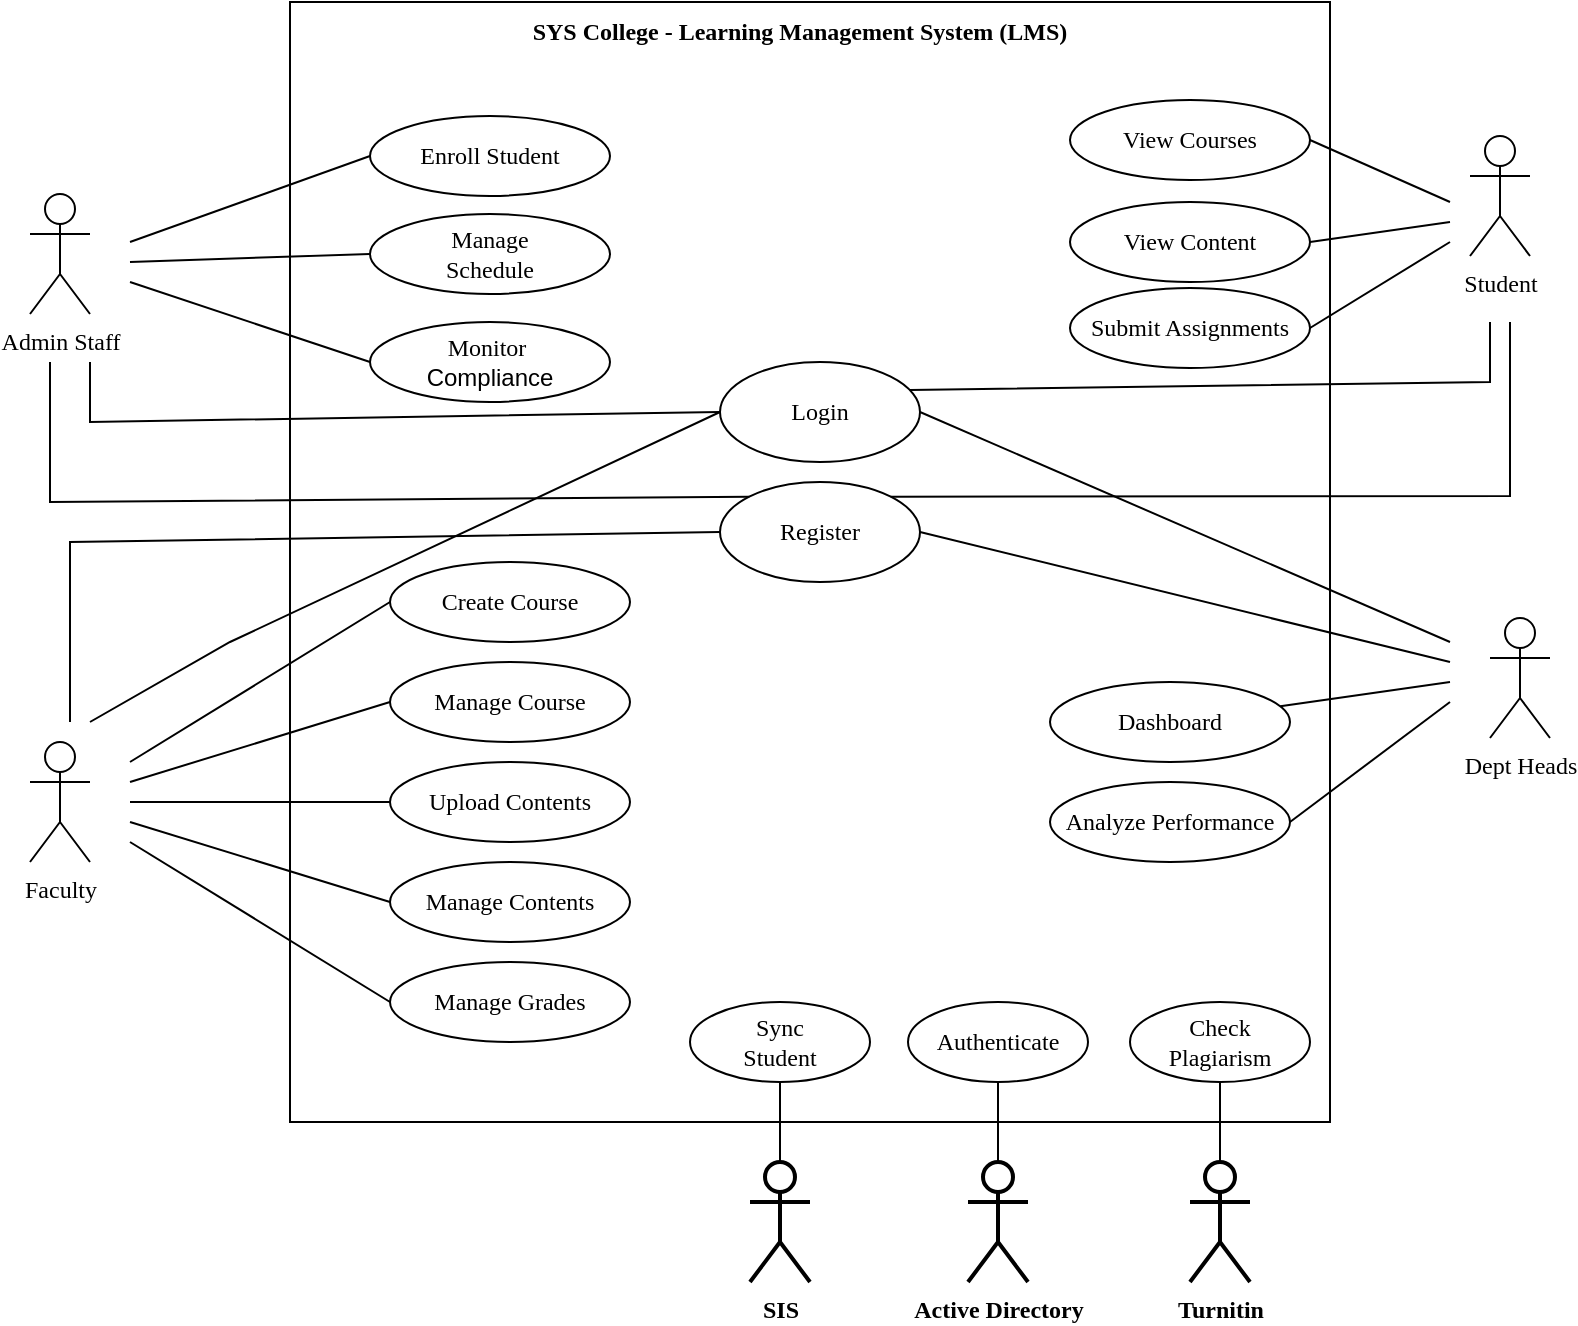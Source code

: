 <mxfile version="26.2.2">
  <diagram name="Page-1" id="B2osDXw-ezYZbNsR_Z3_">
    <mxGraphModel dx="1428" dy="841" grid="1" gridSize="10" guides="1" tooltips="1" connect="1" arrows="1" fold="1" page="1" pageScale="1" pageWidth="1169" pageHeight="827" math="0" shadow="0">
      <root>
        <mxCell id="0" />
        <mxCell id="1" parent="0" />
        <mxCell id="0ylvnw2IUj-sxXQejw1h-1" value="" style="rounded=0;whiteSpace=wrap;html=1;" vertex="1" parent="1">
          <mxGeometry x="320" y="120" width="520" height="560" as="geometry" />
        </mxCell>
        <mxCell id="0ylvnw2IUj-sxXQejw1h-2" value="&lt;font face=&quot;Verdana&quot;&gt;Admin Staff&lt;/font&gt;" style="shape=umlActor;verticalLabelPosition=bottom;verticalAlign=top;html=1;outlineConnect=0;" vertex="1" parent="1">
          <mxGeometry x="190" y="216" width="30" height="60" as="geometry" />
        </mxCell>
        <mxCell id="0ylvnw2IUj-sxXQejw1h-3" value="&lt;font face=&quot;Verdana&quot;&gt;Faculty&lt;/font&gt;" style="shape=umlActor;verticalLabelPosition=bottom;verticalAlign=top;html=1;outlineConnect=0;" vertex="1" parent="1">
          <mxGeometry x="190" y="490" width="30" height="60" as="geometry" />
        </mxCell>
        <mxCell id="0ylvnw2IUj-sxXQejw1h-4" value="&lt;font face=&quot;Verdana&quot;&gt;Student&lt;/font&gt;" style="shape=umlActor;verticalLabelPosition=bottom;verticalAlign=top;html=1;outlineConnect=0;" vertex="1" parent="1">
          <mxGeometry x="910" y="187" width="30" height="60" as="geometry" />
        </mxCell>
        <mxCell id="0ylvnw2IUj-sxXQejw1h-5" value="&lt;font face=&quot;Verdana&quot;&gt;Dept Heads&lt;/font&gt;" style="shape=umlActor;verticalLabelPosition=bottom;verticalAlign=top;html=1;outlineConnect=0;" vertex="1" parent="1">
          <mxGeometry x="920" y="428" width="30" height="60" as="geometry" />
        </mxCell>
        <mxCell id="0ylvnw2IUj-sxXQejw1h-6" value="&lt;font face=&quot;Verdana&quot;&gt;Enroll Student&lt;/font&gt;" style="ellipse;whiteSpace=wrap;html=1;" vertex="1" parent="1">
          <mxGeometry x="360" y="177" width="120" height="40" as="geometry" />
        </mxCell>
        <mxCell id="0ylvnw2IUj-sxXQejw1h-7" value="&lt;font face=&quot;Verdana&quot;&gt;Manage&lt;/font&gt;&lt;div&gt;&lt;font face=&quot;Verdana&quot;&gt;Schedule&lt;/font&gt;&lt;/div&gt;" style="ellipse;whiteSpace=wrap;html=1;" vertex="1" parent="1">
          <mxGeometry x="360" y="226" width="120" height="40" as="geometry" />
        </mxCell>
        <mxCell id="0ylvnw2IUj-sxXQejw1h-8" value="&lt;font face=&quot;Verdana&quot;&gt;Monitor&amp;nbsp;&lt;/font&gt;&lt;div&gt;&lt;span style=&quot;background-color: transparent; color: light-dark(rgb(0, 0, 0), rgb(255, 255, 255));&quot;&gt;Compliance&lt;/span&gt;&lt;/div&gt;" style="ellipse;whiteSpace=wrap;html=1;" vertex="1" parent="1">
          <mxGeometry x="360" y="280" width="120" height="40" as="geometry" />
        </mxCell>
        <mxCell id="0ylvnw2IUj-sxXQejw1h-9" value="&lt;font face=&quot;Verdana&quot;&gt;Create Course&lt;/font&gt;" style="ellipse;whiteSpace=wrap;html=1;" vertex="1" parent="1">
          <mxGeometry x="370" y="400" width="120" height="40" as="geometry" />
        </mxCell>
        <mxCell id="0ylvnw2IUj-sxXQejw1h-10" value="&lt;font face=&quot;Verdana&quot;&gt;Manage Course&lt;/font&gt;" style="ellipse;whiteSpace=wrap;html=1;" vertex="1" parent="1">
          <mxGeometry x="370" y="450" width="120" height="40" as="geometry" />
        </mxCell>
        <mxCell id="0ylvnw2IUj-sxXQejw1h-11" value="&lt;font face=&quot;Verdana&quot;&gt;Upload Contents&lt;/font&gt;" style="ellipse;whiteSpace=wrap;html=1;" vertex="1" parent="1">
          <mxGeometry x="370" y="500" width="120" height="40" as="geometry" />
        </mxCell>
        <mxCell id="0ylvnw2IUj-sxXQejw1h-12" value="&lt;font face=&quot;Verdana&quot;&gt;Manage Contents&lt;/font&gt;" style="ellipse;whiteSpace=wrap;html=1;" vertex="1" parent="1">
          <mxGeometry x="370" y="550" width="120" height="40" as="geometry" />
        </mxCell>
        <mxCell id="0ylvnw2IUj-sxXQejw1h-13" value="&lt;font face=&quot;Verdana&quot;&gt;Manage Grades&lt;/font&gt;" style="ellipse;whiteSpace=wrap;html=1;" vertex="1" parent="1">
          <mxGeometry x="370" y="600" width="120" height="40" as="geometry" />
        </mxCell>
        <mxCell id="0ylvnw2IUj-sxXQejw1h-14" value="&lt;font face=&quot;Verdana&quot;&gt;Register&lt;/font&gt;" style="ellipse;whiteSpace=wrap;html=1;" vertex="1" parent="1">
          <mxGeometry x="535" y="360" width="100" height="50" as="geometry" />
        </mxCell>
        <mxCell id="0ylvnw2IUj-sxXQejw1h-15" value="&lt;font face=&quot;Verdana&quot;&gt;Login&lt;/font&gt;" style="ellipse;whiteSpace=wrap;html=1;" vertex="1" parent="1">
          <mxGeometry x="535" y="300" width="100" height="50" as="geometry" />
        </mxCell>
        <mxCell id="0ylvnw2IUj-sxXQejw1h-16" value="&lt;font face=&quot;Verdana&quot;&gt;View Courses&lt;/font&gt;" style="ellipse;whiteSpace=wrap;html=1;" vertex="1" parent="1">
          <mxGeometry x="710" y="169" width="120" height="40" as="geometry" />
        </mxCell>
        <mxCell id="0ylvnw2IUj-sxXQejw1h-17" value="&lt;font face=&quot;Verdana&quot;&gt;View Content&lt;/font&gt;" style="ellipse;whiteSpace=wrap;html=1;" vertex="1" parent="1">
          <mxGeometry x="710" y="220" width="120" height="40" as="geometry" />
        </mxCell>
        <mxCell id="0ylvnw2IUj-sxXQejw1h-18" value="&lt;font face=&quot;Verdana&quot;&gt;Submit Assignments&lt;/font&gt;" style="ellipse;whiteSpace=wrap;html=1;" vertex="1" parent="1">
          <mxGeometry x="710" y="263" width="120" height="40" as="geometry" />
        </mxCell>
        <mxCell id="0ylvnw2IUj-sxXQejw1h-19" value="&lt;font face=&quot;Verdana&quot;&gt;&lt;b&gt;SYS College - Learning Management System (LMS)&lt;/b&gt;&lt;/font&gt;" style="text;html=1;align=center;verticalAlign=middle;whiteSpace=wrap;rounded=0;" vertex="1" parent="1">
          <mxGeometry x="320" y="120" width="510" height="30" as="geometry" />
        </mxCell>
        <mxCell id="0ylvnw2IUj-sxXQejw1h-20" value="&lt;font face=&quot;Verdana&quot;&gt;Dashboard&lt;/font&gt;" style="ellipse;whiteSpace=wrap;html=1;" vertex="1" parent="1">
          <mxGeometry x="700" y="460" width="120" height="40" as="geometry" />
        </mxCell>
        <mxCell id="0ylvnw2IUj-sxXQejw1h-21" value="&lt;font face=&quot;Verdana&quot;&gt;Analyze Performance&lt;/font&gt;" style="ellipse;whiteSpace=wrap;html=1;" vertex="1" parent="1">
          <mxGeometry x="700" y="510" width="120" height="40" as="geometry" />
        </mxCell>
        <mxCell id="0ylvnw2IUj-sxXQejw1h-22" value="" style="endArrow=none;html=1;rounded=0;entryX=0;entryY=0.5;entryDx=0;entryDy=0;" edge="1" parent="1" target="0ylvnw2IUj-sxXQejw1h-6">
          <mxGeometry width="50" height="50" relative="1" as="geometry">
            <mxPoint x="240" y="240" as="sourcePoint" />
            <mxPoint x="200" y="350" as="targetPoint" />
          </mxGeometry>
        </mxCell>
        <mxCell id="0ylvnw2IUj-sxXQejw1h-23" value="" style="endArrow=none;html=1;rounded=0;entryX=0;entryY=0.5;entryDx=0;entryDy=0;" edge="1" parent="1" target="0ylvnw2IUj-sxXQejw1h-7">
          <mxGeometry width="50" height="50" relative="1" as="geometry">
            <mxPoint x="240" y="250" as="sourcePoint" />
            <mxPoint x="250" y="340" as="targetPoint" />
          </mxGeometry>
        </mxCell>
        <mxCell id="0ylvnw2IUj-sxXQejw1h-24" value="" style="endArrow=none;html=1;rounded=0;entryX=0;entryY=0.5;entryDx=0;entryDy=0;" edge="1" parent="1" target="0ylvnw2IUj-sxXQejw1h-8">
          <mxGeometry width="50" height="50" relative="1" as="geometry">
            <mxPoint x="240" y="260" as="sourcePoint" />
            <mxPoint x="250" y="350" as="targetPoint" />
          </mxGeometry>
        </mxCell>
        <mxCell id="0ylvnw2IUj-sxXQejw1h-25" value="" style="endArrow=none;html=1;rounded=0;entryX=0;entryY=0.5;entryDx=0;entryDy=0;" edge="1" parent="1" target="0ylvnw2IUj-sxXQejw1h-9">
          <mxGeometry width="50" height="50" relative="1" as="geometry">
            <mxPoint x="240" y="500" as="sourcePoint" />
            <mxPoint x="290" y="430" as="targetPoint" />
          </mxGeometry>
        </mxCell>
        <mxCell id="0ylvnw2IUj-sxXQejw1h-26" value="" style="endArrow=none;html=1;rounded=0;entryX=0;entryY=0.5;entryDx=0;entryDy=0;" edge="1" parent="1" target="0ylvnw2IUj-sxXQejw1h-10">
          <mxGeometry width="50" height="50" relative="1" as="geometry">
            <mxPoint x="240" y="510" as="sourcePoint" />
            <mxPoint x="260" y="570" as="targetPoint" />
          </mxGeometry>
        </mxCell>
        <mxCell id="0ylvnw2IUj-sxXQejw1h-27" value="" style="endArrow=none;html=1;rounded=0;entryX=0;entryY=0.5;entryDx=0;entryDy=0;" edge="1" parent="1" target="0ylvnw2IUj-sxXQejw1h-11">
          <mxGeometry width="50" height="50" relative="1" as="geometry">
            <mxPoint x="240" y="520" as="sourcePoint" />
            <mxPoint x="280" y="620" as="targetPoint" />
          </mxGeometry>
        </mxCell>
        <mxCell id="0ylvnw2IUj-sxXQejw1h-28" value="" style="endArrow=none;html=1;rounded=0;entryX=0;entryY=0.5;entryDx=0;entryDy=0;" edge="1" parent="1" target="0ylvnw2IUj-sxXQejw1h-12">
          <mxGeometry width="50" height="50" relative="1" as="geometry">
            <mxPoint x="240" y="530" as="sourcePoint" />
            <mxPoint x="270" y="610" as="targetPoint" />
          </mxGeometry>
        </mxCell>
        <mxCell id="0ylvnw2IUj-sxXQejw1h-29" value="" style="endArrow=none;html=1;rounded=0;entryX=0;entryY=0.5;entryDx=0;entryDy=0;" edge="1" parent="1" target="0ylvnw2IUj-sxXQejw1h-13">
          <mxGeometry width="50" height="50" relative="1" as="geometry">
            <mxPoint x="240" y="540" as="sourcePoint" />
            <mxPoint x="290" y="620" as="targetPoint" />
          </mxGeometry>
        </mxCell>
        <mxCell id="0ylvnw2IUj-sxXQejw1h-30" value="" style="endArrow=none;html=1;rounded=0;exitX=1;exitY=0.5;exitDx=0;exitDy=0;" edge="1" parent="1" source="0ylvnw2IUj-sxXQejw1h-16">
          <mxGeometry width="50" height="50" relative="1" as="geometry">
            <mxPoint x="850" y="250" as="sourcePoint" />
            <mxPoint x="900" y="220" as="targetPoint" />
          </mxGeometry>
        </mxCell>
        <mxCell id="0ylvnw2IUj-sxXQejw1h-31" value="" style="endArrow=none;html=1;rounded=0;exitX=1;exitY=0.5;exitDx=0;exitDy=0;" edge="1" parent="1" source="0ylvnw2IUj-sxXQejw1h-17">
          <mxGeometry width="50" height="50" relative="1" as="geometry">
            <mxPoint x="870" y="320" as="sourcePoint" />
            <mxPoint x="900" y="230" as="targetPoint" />
          </mxGeometry>
        </mxCell>
        <mxCell id="0ylvnw2IUj-sxXQejw1h-32" value="" style="endArrow=none;html=1;rounded=0;exitX=1;exitY=0.5;exitDx=0;exitDy=0;" edge="1" parent="1" source="0ylvnw2IUj-sxXQejw1h-18">
          <mxGeometry width="50" height="50" relative="1" as="geometry">
            <mxPoint x="850" y="271" as="sourcePoint" />
            <mxPoint x="900" y="240" as="targetPoint" />
          </mxGeometry>
        </mxCell>
        <mxCell id="0ylvnw2IUj-sxXQejw1h-33" value="" style="endArrow=none;html=1;rounded=0;" edge="1" parent="1" source="0ylvnw2IUj-sxXQejw1h-20">
          <mxGeometry width="50" height="50" relative="1" as="geometry">
            <mxPoint x="850" y="480" as="sourcePoint" />
            <mxPoint x="900" y="460" as="targetPoint" />
          </mxGeometry>
        </mxCell>
        <mxCell id="0ylvnw2IUj-sxXQejw1h-34" value="" style="endArrow=none;html=1;rounded=0;exitX=1;exitY=0.5;exitDx=0;exitDy=0;" edge="1" parent="1" source="0ylvnw2IUj-sxXQejw1h-21">
          <mxGeometry width="50" height="50" relative="1" as="geometry">
            <mxPoint x="850" y="530" as="sourcePoint" />
            <mxPoint x="900" y="470" as="targetPoint" />
          </mxGeometry>
        </mxCell>
        <mxCell id="0ylvnw2IUj-sxXQejw1h-35" value="" style="endArrow=none;html=1;rounded=0;entryX=0;entryY=0.5;entryDx=0;entryDy=0;" edge="1" parent="1" target="0ylvnw2IUj-sxXQejw1h-15">
          <mxGeometry width="50" height="50" relative="1" as="geometry">
            <mxPoint x="220" y="300" as="sourcePoint" />
            <mxPoint x="240" y="360" as="targetPoint" />
            <Array as="points">
              <mxPoint x="220" y="330" />
            </Array>
          </mxGeometry>
        </mxCell>
        <mxCell id="0ylvnw2IUj-sxXQejw1h-36" value="" style="endArrow=none;html=1;rounded=0;entryX=0;entryY=0;entryDx=0;entryDy=0;" edge="1" parent="1" target="0ylvnw2IUj-sxXQejw1h-14">
          <mxGeometry width="50" height="50" relative="1" as="geometry">
            <mxPoint x="200" y="300" as="sourcePoint" />
            <mxPoint x="250" y="370" as="targetPoint" />
            <Array as="points">
              <mxPoint x="200" y="370" />
            </Array>
          </mxGeometry>
        </mxCell>
        <mxCell id="0ylvnw2IUj-sxXQejw1h-37" value="" style="endArrow=none;html=1;rounded=0;entryX=0;entryY=0.5;entryDx=0;entryDy=0;" edge="1" parent="1" target="0ylvnw2IUj-sxXQejw1h-15">
          <mxGeometry width="50" height="50" relative="1" as="geometry">
            <mxPoint x="220" y="480" as="sourcePoint" />
            <mxPoint x="220" y="420" as="targetPoint" />
            <Array as="points">
              <mxPoint x="290" y="440" />
            </Array>
          </mxGeometry>
        </mxCell>
        <mxCell id="0ylvnw2IUj-sxXQejw1h-38" value="" style="endArrow=none;html=1;rounded=0;entryX=0;entryY=0.5;entryDx=0;entryDy=0;" edge="1" parent="1" target="0ylvnw2IUj-sxXQejw1h-14">
          <mxGeometry width="50" height="50" relative="1" as="geometry">
            <mxPoint x="210" y="480" as="sourcePoint" />
            <mxPoint x="260" y="410" as="targetPoint" />
            <Array as="points">
              <mxPoint x="210" y="390" />
            </Array>
          </mxGeometry>
        </mxCell>
        <mxCell id="0ylvnw2IUj-sxXQejw1h-39" value="" style="endArrow=none;html=1;rounded=0;exitX=0.95;exitY=0.28;exitDx=0;exitDy=0;exitPerimeter=0;" edge="1" parent="1" source="0ylvnw2IUj-sxXQejw1h-15">
          <mxGeometry width="50" height="50" relative="1" as="geometry">
            <mxPoint x="640" y="314" as="sourcePoint" />
            <mxPoint x="920" y="280" as="targetPoint" />
            <Array as="points">
              <mxPoint x="920" y="310" />
            </Array>
          </mxGeometry>
        </mxCell>
        <mxCell id="0ylvnw2IUj-sxXQejw1h-40" value="" style="endArrow=none;html=1;rounded=0;exitX=1;exitY=0;exitDx=0;exitDy=0;" edge="1" parent="1" source="0ylvnw2IUj-sxXQejw1h-14">
          <mxGeometry width="50" height="50" relative="1" as="geometry">
            <mxPoint x="890" y="380" as="sourcePoint" />
            <mxPoint x="930" y="280" as="targetPoint" />
            <Array as="points">
              <mxPoint x="930" y="367" />
            </Array>
          </mxGeometry>
        </mxCell>
        <mxCell id="0ylvnw2IUj-sxXQejw1h-41" value="" style="endArrow=none;html=1;rounded=0;entryX=1;entryY=0.5;entryDx=0;entryDy=0;" edge="1" parent="1" target="0ylvnw2IUj-sxXQejw1h-15">
          <mxGeometry width="50" height="50" relative="1" as="geometry">
            <mxPoint x="900" y="440" as="sourcePoint" />
            <mxPoint x="910" y="380" as="targetPoint" />
          </mxGeometry>
        </mxCell>
        <mxCell id="0ylvnw2IUj-sxXQejw1h-42" value="" style="endArrow=none;html=1;rounded=0;exitX=1;exitY=0.5;exitDx=0;exitDy=0;" edge="1" parent="1" source="0ylvnw2IUj-sxXQejw1h-14">
          <mxGeometry width="50" height="50" relative="1" as="geometry">
            <mxPoint x="650" y="470" as="sourcePoint" />
            <mxPoint x="900" y="450" as="targetPoint" />
          </mxGeometry>
        </mxCell>
        <mxCell id="0ylvnw2IUj-sxXQejw1h-43" value="&lt;font face=&quot;Verdana&quot;&gt;&lt;b&gt;SIS&lt;/b&gt;&lt;/font&gt;" style="shape=umlActor;verticalLabelPosition=bottom;verticalAlign=top;html=1;outlineConnect=0;strokeWidth=2;" vertex="1" parent="1">
          <mxGeometry x="550" y="700" width="30" height="60" as="geometry" />
        </mxCell>
        <mxCell id="0ylvnw2IUj-sxXQejw1h-44" value="&lt;font face=&quot;Verdana&quot;&gt;&lt;b&gt;Active Directory&lt;/b&gt;&lt;/font&gt;" style="shape=umlActor;verticalLabelPosition=bottom;verticalAlign=top;html=1;outlineConnect=0;strokeWidth=2;" vertex="1" parent="1">
          <mxGeometry x="659" y="700" width="30" height="60" as="geometry" />
        </mxCell>
        <mxCell id="0ylvnw2IUj-sxXQejw1h-45" value="&lt;font face=&quot;Verdana&quot;&gt;&lt;b&gt;Turnitin&lt;/b&gt;&lt;/font&gt;" style="shape=umlActor;verticalLabelPosition=bottom;verticalAlign=top;html=1;outlineConnect=0;strokeWidth=2;" vertex="1" parent="1">
          <mxGeometry x="770" y="700" width="30" height="60" as="geometry" />
        </mxCell>
        <mxCell id="0ylvnw2IUj-sxXQejw1h-46" value="&lt;font face=&quot;Verdana&quot;&gt;Check&lt;/font&gt;&lt;div&gt;&lt;font face=&quot;Verdana&quot;&gt;Plagiarism&lt;/font&gt;&lt;/div&gt;" style="ellipse;whiteSpace=wrap;html=1;" vertex="1" parent="1">
          <mxGeometry x="740" y="620" width="90" height="40" as="geometry" />
        </mxCell>
        <mxCell id="0ylvnw2IUj-sxXQejw1h-47" value="&lt;font face=&quot;Verdana&quot;&gt;Authenticate&lt;/font&gt;" style="ellipse;whiteSpace=wrap;html=1;" vertex="1" parent="1">
          <mxGeometry x="629" y="620" width="90" height="40" as="geometry" />
        </mxCell>
        <mxCell id="0ylvnw2IUj-sxXQejw1h-48" value="&lt;font face=&quot;Verdana&quot;&gt;Sync&lt;br&gt;Student&lt;/font&gt;" style="ellipse;whiteSpace=wrap;html=1;" vertex="1" parent="1">
          <mxGeometry x="520" y="620" width="90" height="40" as="geometry" />
        </mxCell>
        <mxCell id="0ylvnw2IUj-sxXQejw1h-49" value="" style="endArrow=none;html=1;rounded=0;entryX=0.5;entryY=1;entryDx=0;entryDy=0;exitX=0.5;exitY=0;exitDx=0;exitDy=0;exitPerimeter=0;" edge="1" parent="1" source="0ylvnw2IUj-sxXQejw1h-45" target="0ylvnw2IUj-sxXQejw1h-46">
          <mxGeometry width="50" height="50" relative="1" as="geometry">
            <mxPoint x="860" y="720" as="sourcePoint" />
            <mxPoint x="910" y="670" as="targetPoint" />
          </mxGeometry>
        </mxCell>
        <mxCell id="0ylvnw2IUj-sxXQejw1h-50" value="" style="endArrow=none;html=1;rounded=0;entryX=0.5;entryY=1;entryDx=0;entryDy=0;" edge="1" parent="1" source="0ylvnw2IUj-sxXQejw1h-44" target="0ylvnw2IUj-sxXQejw1h-47">
          <mxGeometry width="50" height="50" relative="1" as="geometry">
            <mxPoint x="600" y="750" as="sourcePoint" />
            <mxPoint x="650" y="700" as="targetPoint" />
          </mxGeometry>
        </mxCell>
        <mxCell id="0ylvnw2IUj-sxXQejw1h-51" value="" style="endArrow=none;html=1;rounded=0;entryX=0.5;entryY=1;entryDx=0;entryDy=0;" edge="1" parent="1" source="0ylvnw2IUj-sxXQejw1h-43" target="0ylvnw2IUj-sxXQejw1h-48">
          <mxGeometry width="50" height="50" relative="1" as="geometry">
            <mxPoint x="430" y="760" as="sourcePoint" />
            <mxPoint x="480" y="710" as="targetPoint" />
          </mxGeometry>
        </mxCell>
      </root>
    </mxGraphModel>
  </diagram>
</mxfile>
